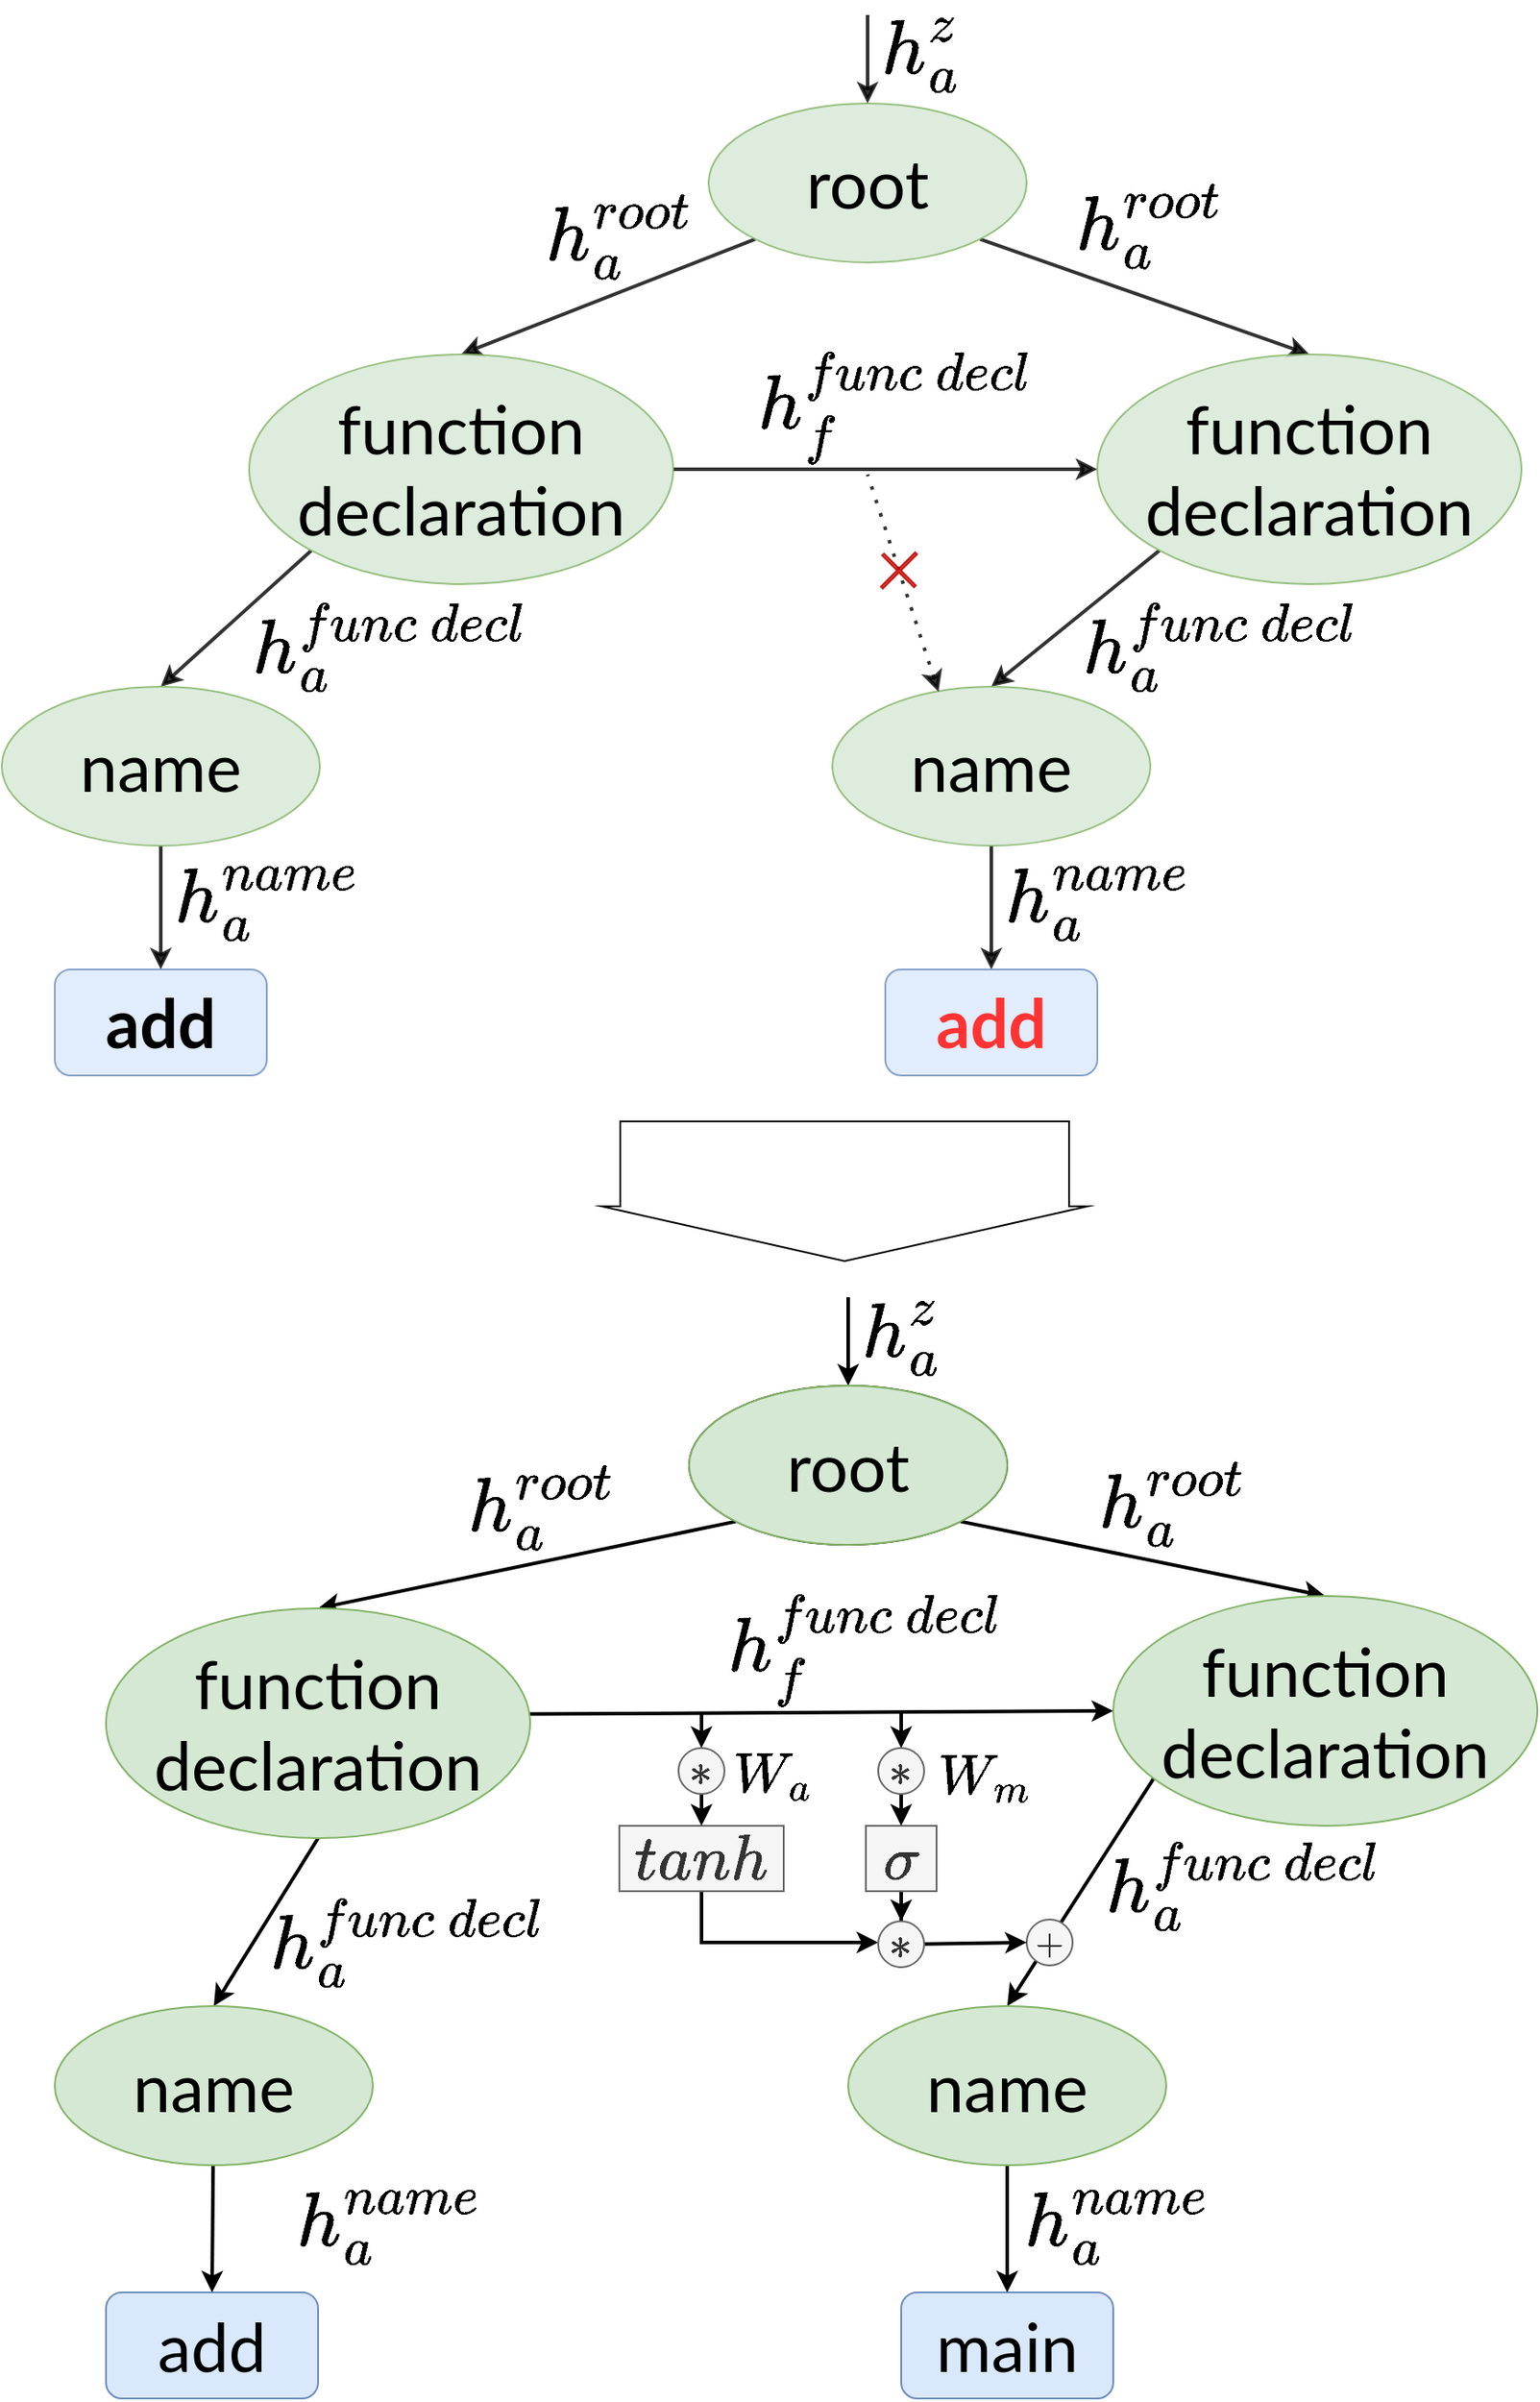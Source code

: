 <mxfile version="24.6.4" type="device">
  <diagram id="kIwlY32RSeNs6Q6oYAqt" name="Page-1">
    <mxGraphModel dx="2868" dy="2054" grid="1" gridSize="10" guides="1" tooltips="1" connect="1" arrows="1" fold="1" page="1" pageScale="1" pageWidth="827" pageHeight="1169" math="1" shadow="0">
      <root>
        <mxCell id="0" />
        <mxCell id="1" parent="0" />
        <mxCell id="16p-zsdsdj_W6NwrwIpp-1" style="rounded=0;orthogonalLoop=1;jettySize=auto;html=1;exitX=0;exitY=1;exitDx=0;exitDy=0;entryX=0.5;entryY=0;entryDx=0;entryDy=0;fontFamily=Lato;fontSource=https%3A%2F%2Ffonts.googleapis.com%2Fcss%3Ffamily%3DLato;fontSize=38;strokeWidth=2;opacity=80;" parent="1" source="16p-zsdsdj_W6NwrwIpp-3" target="16p-zsdsdj_W6NwrwIpp-6" edge="1">
          <mxGeometry relative="1" as="geometry" />
        </mxCell>
        <mxCell id="16p-zsdsdj_W6NwrwIpp-2" style="edgeStyle=none;rounded=0;orthogonalLoop=1;jettySize=auto;html=1;exitX=1;exitY=1;exitDx=0;exitDy=0;entryX=0.5;entryY=0;entryDx=0;entryDy=0;fontFamily=Lato;fontSource=https%3A%2F%2Ffonts.googleapis.com%2Fcss%3Ffamily%3DLato;fontSize=38;strokeWidth=2;opacity=80;" parent="1" source="16p-zsdsdj_W6NwrwIpp-3" target="16p-zsdsdj_W6NwrwIpp-8" edge="1">
          <mxGeometry relative="1" as="geometry" />
        </mxCell>
        <mxCell id="16p-zsdsdj_W6NwrwIpp-3" value="root" style="ellipse;whiteSpace=wrap;html=1;strokeColor=#82b366;fillColor=#d5e8d4;fontFamily=Lato;fontSource=https%3A%2F%2Ffonts.googleapis.com%2Fcss%3Ffamily%3DLato;fontSize=38;opacity=80;" parent="1" vertex="1">
          <mxGeometry x="1160" y="444.48" width="180" height="90" as="geometry" />
        </mxCell>
        <mxCell id="16p-zsdsdj_W6NwrwIpp-4" style="edgeStyle=none;rounded=0;orthogonalLoop=1;jettySize=auto;html=1;exitX=0;exitY=1;exitDx=0;exitDy=0;entryX=0.5;entryY=0;entryDx=0;entryDy=0;fontSize=38;fontFamily=Lato;fontSource=https%3A%2F%2Ffonts.googleapis.com%2Fcss%3Ffamily%3DLato;strokeWidth=2;opacity=80;" parent="1" source="16p-zsdsdj_W6NwrwIpp-6" target="16p-zsdsdj_W6NwrwIpp-10" edge="1">
          <mxGeometry relative="1" as="geometry" />
        </mxCell>
        <mxCell id="16p-zsdsdj_W6NwrwIpp-5" style="edgeStyle=none;rounded=0;orthogonalLoop=1;jettySize=auto;html=1;entryX=0;entryY=0.5;entryDx=0;entryDy=0;fontSize=38;fontFamily=Lato;fontSource=https%3A%2F%2Ffonts.googleapis.com%2Fcss%3Ffamily%3DLato;strokeWidth=2;opacity=80;" parent="1" source="16p-zsdsdj_W6NwrwIpp-6" target="16p-zsdsdj_W6NwrwIpp-8" edge="1">
          <mxGeometry relative="1" as="geometry" />
        </mxCell>
        <mxCell id="16p-zsdsdj_W6NwrwIpp-6" value="function declaration" style="ellipse;whiteSpace=wrap;html=1;strokeColor=#82b366;fillColor=#d5e8d4;fontFamily=Lato;fontSource=https%3A%2F%2Ffonts.googleapis.com%2Fcss%3Ffamily%3DLato;fontSize=38;opacity=80;" parent="1" vertex="1">
          <mxGeometry x="900" y="586.49" width="240" height="130" as="geometry" />
        </mxCell>
        <mxCell id="16p-zsdsdj_W6NwrwIpp-7" style="edgeStyle=none;rounded=0;orthogonalLoop=1;jettySize=auto;html=1;exitX=0;exitY=1;exitDx=0;exitDy=0;entryX=0.5;entryY=0;entryDx=0;entryDy=0;fontSize=38;endArrow=classic;endFill=1;fontFamily=Lato;fontSource=https%3A%2F%2Ffonts.googleapis.com%2Fcss%3Ffamily%3DLato;strokeWidth=2;opacity=80;" parent="1" source="16p-zsdsdj_W6NwrwIpp-8" target="16p-zsdsdj_W6NwrwIpp-12" edge="1">
          <mxGeometry relative="1" as="geometry" />
        </mxCell>
        <mxCell id="16p-zsdsdj_W6NwrwIpp-8" value="function declaration" style="ellipse;whiteSpace=wrap;html=1;strokeColor=#82b366;fillColor=#d5e8d4;fontFamily=Lato;fontSource=https%3A%2F%2Ffonts.googleapis.com%2Fcss%3Ffamily%3DLato;fontSize=38;opacity=80;" parent="1" vertex="1">
          <mxGeometry x="1380" y="586.49" width="240" height="130" as="geometry" />
        </mxCell>
        <mxCell id="16p-zsdsdj_W6NwrwIpp-9" style="edgeStyle=none;rounded=0;orthogonalLoop=1;jettySize=auto;html=1;entryX=0.5;entryY=0;entryDx=0;entryDy=0;fontFamily=Lato;fontSource=https%3A%2F%2Ffonts.googleapis.com%2Fcss%3Ffamily%3DLato;fontSize=38;strokeWidth=2;opacity=80;" parent="1" source="16p-zsdsdj_W6NwrwIpp-10" target="16p-zsdsdj_W6NwrwIpp-56" edge="1">
          <mxGeometry relative="1" as="geometry">
            <mxPoint x="990" y="844.48" as="targetPoint" />
          </mxGeometry>
        </mxCell>
        <mxCell id="16p-zsdsdj_W6NwrwIpp-10" value="name" style="ellipse;whiteSpace=wrap;html=1;strokeColor=#82b366;fillColor=#d5e8d4;fontFamily=Lato;fontSource=https%3A%2F%2Ffonts.googleapis.com%2Fcss%3Ffamily%3DLato;fontSize=38;opacity=80;" parent="1" vertex="1">
          <mxGeometry x="760" y="774.48" width="180" height="90" as="geometry" />
        </mxCell>
        <mxCell id="16p-zsdsdj_W6NwrwIpp-11" style="edgeStyle=none;rounded=0;orthogonalLoop=1;jettySize=auto;html=1;exitX=0.5;exitY=1;exitDx=0;exitDy=0;entryX=0.5;entryY=0;entryDx=0;entryDy=0;fontFamily=Lato;fontSource=https%3A%2F%2Ffonts.googleapis.com%2Fcss%3Ffamily%3DLato;fontSize=38;strokeWidth=2;opacity=80;" parent="1" source="16p-zsdsdj_W6NwrwIpp-12" target="16p-zsdsdj_W6NwrwIpp-57" edge="1">
          <mxGeometry relative="1" as="geometry">
            <mxPoint x="1310" y="844.48" as="targetPoint" />
          </mxGeometry>
        </mxCell>
        <mxCell id="16p-zsdsdj_W6NwrwIpp-12" value="name" style="ellipse;whiteSpace=wrap;html=1;strokeColor=#82b366;fillColor=#d5e8d4;fontFamily=Lato;fontSource=https%3A%2F%2Ffonts.googleapis.com%2Fcss%3Ffamily%3DLato;fontSize=38;opacity=80;" parent="1" vertex="1">
          <mxGeometry x="1230" y="774.48" width="180" height="90" as="geometry" />
        </mxCell>
        <mxCell id="16p-zsdsdj_W6NwrwIpp-13" value="$$h_a^{root}$$" style="text;html=1;strokeColor=none;fillColor=none;align=center;verticalAlign=middle;whiteSpace=wrap;rounded=0;fontSize=38;fontFamily=Lato;fontSource=https%3A%2F%2Ffonts.googleapis.com%2Fcss%3Ffamily%3DLato;opacity=80;" parent="1" vertex="1">
          <mxGeometry x="1090" y="510.48" width="40" height="20" as="geometry" />
        </mxCell>
        <mxCell id="16p-zsdsdj_W6NwrwIpp-14" value="$$h_a^{root}$$" style="text;html=1;strokeColor=none;fillColor=none;align=center;verticalAlign=middle;whiteSpace=wrap;rounded=0;fontSize=38;fontFamily=Lato;fontSource=https%3A%2F%2Ffonts.googleapis.com%2Fcss%3Ffamily%3DLato;opacity=80;" parent="1" vertex="1">
          <mxGeometry x="1390" y="504.48" width="40" height="20" as="geometry" />
        </mxCell>
        <mxCell id="16p-zsdsdj_W6NwrwIpp-15" value="" style="endArrow=classic;html=1;fontSize=38;entryX=0.5;entryY=0;entryDx=0;entryDy=0;fontFamily=Lato;fontSource=https%3A%2F%2Ffonts.googleapis.com%2Fcss%3Ffamily%3DLato;strokeWidth=2;opacity=80;" parent="1" target="16p-zsdsdj_W6NwrwIpp-3" edge="1">
          <mxGeometry width="50" height="50" relative="1" as="geometry">
            <mxPoint x="1250" y="394.48" as="sourcePoint" />
            <mxPoint x="1190" y="524.48" as="targetPoint" />
          </mxGeometry>
        </mxCell>
        <mxCell id="16p-zsdsdj_W6NwrwIpp-16" value="$$h_a^{z}$$" style="text;html=1;strokeColor=none;fillColor=none;align=center;verticalAlign=middle;whiteSpace=wrap;rounded=0;fontSize=38;fontFamily=Lato;fontSource=https%3A%2F%2Ffonts.googleapis.com%2Fcss%3Ffamily%3DLato;opacity=80;" parent="1" vertex="1">
          <mxGeometry x="1260" y="404.48" width="40" height="20" as="geometry" />
        </mxCell>
        <mxCell id="16p-zsdsdj_W6NwrwIpp-17" value="$$h_f^{func\ decl}$$" style="text;html=1;strokeColor=none;fillColor=none;align=center;verticalAlign=middle;whiteSpace=wrap;rounded=0;fontSize=38;fontFamily=Lato;fontSource=https%3A%2F%2Ffonts.googleapis.com%2Fcss%3Ffamily%3DLato;opacity=80;" parent="1" vertex="1">
          <mxGeometry x="1245.74" y="606.47" width="40" height="20" as="geometry" />
        </mxCell>
        <mxCell id="16p-zsdsdj_W6NwrwIpp-18" value="$$h_a^{func\ decl}$$" style="text;html=1;strokeColor=none;fillColor=none;align=center;verticalAlign=middle;whiteSpace=wrap;rounded=0;fontSize=38;fontFamily=Lato;fontSource=https%3A%2F%2Ffonts.googleapis.com%2Fcss%3Ffamily%3DLato;opacity=80;" parent="1" vertex="1">
          <mxGeometry x="1430" y="742.48" width="40" height="20" as="geometry" />
        </mxCell>
        <mxCell id="16p-zsdsdj_W6NwrwIpp-19" value="$$h_a^{func\ decl}$$" style="text;html=1;strokeColor=none;fillColor=none;align=center;verticalAlign=middle;whiteSpace=wrap;rounded=0;fontSize=38;fontFamily=Lato;fontSource=https%3A%2F%2Ffonts.googleapis.com%2Fcss%3Ffamily%3DLato;opacity=80;" parent="1" vertex="1">
          <mxGeometry x="960" y="742.48" width="40" height="20" as="geometry" />
        </mxCell>
        <mxCell id="16p-zsdsdj_W6NwrwIpp-20" value="" style="endArrow=none;dashed=1;html=1;dashPattern=1 3;strokeWidth=2;fontSize=38;exitX=0.334;exitY=0.032;exitDx=0;exitDy=0;exitPerimeter=0;fillColor=#e51400;startArrow=classic;startFill=1;fontFamily=Lato;fontSource=https%3A%2F%2Ffonts.googleapis.com%2Fcss%3Ffamily%3DLato;opacity=80;" parent="1" source="16p-zsdsdj_W6NwrwIpp-12" edge="1">
          <mxGeometry width="50" height="50" relative="1" as="geometry">
            <mxPoint x="1277.24" y="776.48" as="sourcePoint" />
            <mxPoint x="1250" y="654.48" as="targetPoint" />
          </mxGeometry>
        </mxCell>
        <mxCell id="16p-zsdsdj_W6NwrwIpp-21" value="" style="shape=cross;whiteSpace=wrap;html=1;fontSize=38;strokeColor=#B20000;fillColor=#e51400;size=0.062;fontColor=#ffffff;rotation=45;fontFamily=Lato;fontSource=https%3A%2F%2Ffonts.googleapis.com%2Fcss%3Ffamily%3DLato;opacity=80;" parent="1" vertex="1">
          <mxGeometry x="1255" y="695.02" width="25.49" height="27.47" as="geometry" />
        </mxCell>
        <mxCell id="16p-zsdsdj_W6NwrwIpp-22" value="$$h_a^{name}$$" style="text;html=1;strokeColor=none;fillColor=none;align=center;verticalAlign=middle;whiteSpace=wrap;rounded=0;fontSize=38;fontFamily=Lato;fontSource=https%3A%2F%2Ffonts.googleapis.com%2Fcss%3Ffamily%3DLato;opacity=80;" parent="1" vertex="1">
          <mxGeometry x="890" y="884.48" width="40" height="20" as="geometry" />
        </mxCell>
        <mxCell id="16p-zsdsdj_W6NwrwIpp-23" value="$$h_a^{name}$$" style="text;html=1;strokeColor=none;fillColor=none;align=center;verticalAlign=middle;whiteSpace=wrap;rounded=0;fontSize=38;fontFamily=Lato;fontSource=https%3A%2F%2Ffonts.googleapis.com%2Fcss%3Ffamily%3DLato;opacity=80;" parent="1" vertex="1">
          <mxGeometry x="1360" y="884.48" width="40" height="20" as="geometry" />
        </mxCell>
        <mxCell id="16p-zsdsdj_W6NwrwIpp-24" style="rounded=0;orthogonalLoop=1;jettySize=auto;html=1;exitX=0;exitY=1;exitDx=0;exitDy=0;entryX=0.5;entryY=0;entryDx=0;entryDy=0;fontFamily=Lato;fontSource=https%3A%2F%2Ffonts.googleapis.com%2Fcss%3Ffamily%3DLato;fontSize=38;strokeWidth=2;" parent="1" source="16p-zsdsdj_W6NwrwIpp-26" target="16p-zsdsdj_W6NwrwIpp-62" edge="1">
          <mxGeometry relative="1" as="geometry">
            <mxPoint x="1029" y="1310" as="targetPoint" />
          </mxGeometry>
        </mxCell>
        <mxCell id="16p-zsdsdj_W6NwrwIpp-25" style="edgeStyle=none;rounded=0;orthogonalLoop=1;jettySize=auto;html=1;exitX=1;exitY=1;exitDx=0;exitDy=0;entryX=0.5;entryY=0;entryDx=0;entryDy=0;fontFamily=Lato;fontSource=https%3A%2F%2Ffonts.googleapis.com%2Fcss%3Ffamily%3DLato;fontSize=38;strokeWidth=2;" parent="1" source="16p-zsdsdj_W6NwrwIpp-26" target="16p-zsdsdj_W6NwrwIpp-61" edge="1">
          <mxGeometry relative="1" as="geometry">
            <mxPoint x="1479" y="1310.0" as="targetPoint" />
          </mxGeometry>
        </mxCell>
        <mxCell id="16p-zsdsdj_W6NwrwIpp-26" value="root" style="ellipse;whiteSpace=wrap;html=1;strokeColor=#000000;fillColor=#ffffff;fontFamily=Lato;fontSource=https%3A%2F%2Ffonts.googleapis.com%2Fcss%3Ffamily%3DLato;fontSize=38;" parent="1" vertex="1">
          <mxGeometry x="1149" y="1170" width="180" height="90" as="geometry" />
        </mxCell>
        <mxCell id="16p-zsdsdj_W6NwrwIpp-27" style="edgeStyle=none;rounded=0;orthogonalLoop=1;jettySize=auto;html=1;exitX=0.5;exitY=1;exitDx=0;exitDy=0;entryX=0.5;entryY=0;entryDx=0;entryDy=0;fontSize=38;fontFamily=Lato;fontSource=https%3A%2F%2Ffonts.googleapis.com%2Fcss%3Ffamily%3DLato;strokeWidth=2;" parent="1" source="16p-zsdsdj_W6NwrwIpp-62" target="16p-zsdsdj_W6NwrwIpp-64" edge="1">
          <mxGeometry relative="1" as="geometry">
            <mxPoint x="965.36" y="1386.82" as="sourcePoint" />
            <mxPoint x="889.0" y="1503.18" as="targetPoint" />
          </mxGeometry>
        </mxCell>
        <mxCell id="16p-zsdsdj_W6NwrwIpp-28" style="edgeStyle=none;rounded=0;orthogonalLoop=1;jettySize=auto;html=1;entryX=0;entryY=0.5;entryDx=0;entryDy=0;fontSize=38;fontFamily=Lato;fontSource=https%3A%2F%2Ffonts.googleapis.com%2Fcss%3Ffamily%3DLato;exitX=0.995;exitY=0.46;exitDx=0;exitDy=0;exitPerimeter=0;strokeWidth=2;" parent="1" source="16p-zsdsdj_W6NwrwIpp-62" target="16p-zsdsdj_W6NwrwIpp-61" edge="1">
          <mxGeometry relative="1" as="geometry">
            <mxPoint x="1119" y="1355" as="sourcePoint" />
            <mxPoint x="1389.0" y="1355.0" as="targetPoint" />
          </mxGeometry>
        </mxCell>
        <mxCell id="16p-zsdsdj_W6NwrwIpp-29" style="edgeStyle=none;rounded=0;orthogonalLoop=1;jettySize=auto;html=1;exitX=0;exitY=1;exitDx=0;exitDy=0;entryX=0.5;entryY=0;entryDx=0;entryDy=0;fontSize=38;endArrow=classic;endFill=1;fontFamily=Lato;fontSource=https%3A%2F%2Ffonts.googleapis.com%2Fcss%3Ffamily%3DLato;strokeWidth=2;" parent="1" target="16p-zsdsdj_W6NwrwIpp-66" edge="1">
          <mxGeometry relative="1" as="geometry">
            <mxPoint x="1415.36" y="1386.82" as="sourcePoint" />
            <mxPoint x="1350.0" y="1503.18" as="targetPoint" />
          </mxGeometry>
        </mxCell>
        <mxCell id="16p-zsdsdj_W6NwrwIpp-30" value="$$h_a^{root}$$" style="text;html=1;strokeColor=none;fillColor=none;align=center;verticalAlign=middle;whiteSpace=wrap;rounded=0;fontSize=38;fontFamily=Lato;fontSource=https%3A%2F%2Ffonts.googleapis.com%2Fcss%3Ffamily%3DLato;" parent="1" vertex="1">
          <mxGeometry x="1046" y="1228.99" width="40" height="20" as="geometry" />
        </mxCell>
        <mxCell id="16p-zsdsdj_W6NwrwIpp-31" value="$$h_a^{root}$$" style="text;html=1;strokeColor=none;fillColor=none;align=center;verticalAlign=middle;whiteSpace=wrap;rounded=0;fontSize=38;fontFamily=Lato;fontSource=https%3A%2F%2Ffonts.googleapis.com%2Fcss%3Ffamily%3DLato;" parent="1" vertex="1">
          <mxGeometry x="1403" y="1226.99" width="40" height="20" as="geometry" />
        </mxCell>
        <mxCell id="16p-zsdsdj_W6NwrwIpp-32" value="" style="endArrow=classic;html=1;fontSize=38;entryX=0.5;entryY=0;entryDx=0;entryDy=0;fontFamily=Lato;fontSource=https%3A%2F%2Ffonts.googleapis.com%2Fcss%3Ffamily%3DLato;strokeWidth=2;" parent="1" target="16p-zsdsdj_W6NwrwIpp-26" edge="1">
          <mxGeometry width="50" height="50" relative="1" as="geometry">
            <mxPoint x="1239" y="1120" as="sourcePoint" />
            <mxPoint x="1179" y="1250" as="targetPoint" />
          </mxGeometry>
        </mxCell>
        <mxCell id="16p-zsdsdj_W6NwrwIpp-33" value="$$h_a^{z}$$" style="text;html=1;strokeColor=none;fillColor=none;align=center;verticalAlign=middle;whiteSpace=wrap;rounded=0;fontSize=38;fontFamily=Lato;fontSource=https%3A%2F%2Ffonts.googleapis.com%2Fcss%3Ffamily%3DLato;" parent="1" vertex="1">
          <mxGeometry x="1249" y="1130" width="40" height="20" as="geometry" />
        </mxCell>
        <mxCell id="16p-zsdsdj_W6NwrwIpp-34" value="$$h_f^{func\ decl}$$" style="text;html=1;strokeColor=none;fillColor=none;align=center;verticalAlign=middle;whiteSpace=wrap;rounded=0;fontSize=38;fontFamily=Lato;fontSource=https%3A%2F%2Ffonts.googleapis.com%2Fcss%3Ffamily%3DLato;" parent="1" vertex="1">
          <mxGeometry x="1229" y="1308.99" width="40" height="20" as="geometry" />
        </mxCell>
        <mxCell id="16p-zsdsdj_W6NwrwIpp-35" value="$$h_a^{func\ decl}$$" style="text;html=1;strokeColor=none;fillColor=none;align=center;verticalAlign=middle;whiteSpace=wrap;rounded=0;fontSize=38;fontFamily=Lato;fontSource=https%3A%2F%2Ffonts.googleapis.com%2Fcss%3Ffamily%3DLato;" parent="1" vertex="1">
          <mxGeometry x="1443" y="1442.99" width="40" height="20" as="geometry" />
        </mxCell>
        <mxCell id="16p-zsdsdj_W6NwrwIpp-36" value="$$h_a^{func\ decl}$$" style="text;html=1;strokeColor=none;fillColor=none;align=center;verticalAlign=middle;whiteSpace=wrap;rounded=0;fontSize=38;fontFamily=Lato;fontSource=https%3A%2F%2Ffonts.googleapis.com%2Fcss%3Ffamily%3DLato;" parent="1" vertex="1">
          <mxGeometry x="970" y="1475" width="40" height="20" as="geometry" />
        </mxCell>
        <mxCell id="16p-zsdsdj_W6NwrwIpp-37" value="$$h_a^{name}$$" style="text;html=1;strokeColor=none;fillColor=none;align=center;verticalAlign=middle;whiteSpace=wrap;rounded=0;fontSize=38;fontFamily=Lato;fontSource=https%3A%2F%2Ffonts.googleapis.com%2Fcss%3Ffamily%3DLato;" parent="1" vertex="1">
          <mxGeometry x="959" y="1632.99" width="40" height="20" as="geometry" />
        </mxCell>
        <mxCell id="16p-zsdsdj_W6NwrwIpp-38" value="$$h_a^{name}$$" style="text;html=1;strokeColor=none;fillColor=none;align=center;verticalAlign=middle;whiteSpace=wrap;rounded=0;fontSize=38;fontFamily=Lato;fontSource=https%3A%2F%2Ffonts.googleapis.com%2Fcss%3Ffamily%3DLato;" parent="1" vertex="1">
          <mxGeometry x="1371" y="1632.99" width="40" height="20" as="geometry" />
        </mxCell>
        <mxCell id="16p-zsdsdj_W6NwrwIpp-39" value="$$+$$" style="ellipse;whiteSpace=wrap;html=1;aspect=fixed;fontSize=18;strokeColor=#666666;fillColor=#f5f5f5;fontColor=#333333;fontFamily=Lato;fontSource=https%3A%2F%2Ffonts.googleapis.com%2Fcss%3Ffamily%3DLato;fontStyle=0" parent="1" vertex="1">
          <mxGeometry x="1340.01" y="1472" width="25.99" height="25.99" as="geometry" />
        </mxCell>
        <mxCell id="16p-zsdsdj_W6NwrwIpp-40" style="edgeStyle=orthogonalEdgeStyle;rounded=0;orthogonalLoop=1;jettySize=auto;html=1;fontSize=38;startArrow=none;startFill=0;endArrow=classic;endFill=1;strokeColor=#000000;strokeWidth=2;fontFamily=Lato;fontSource=https%3A%2F%2Ffonts.googleapis.com%2Fcss%3Ffamily%3DLato;" parent="1" source="16p-zsdsdj_W6NwrwIpp-41" target="16p-zsdsdj_W6NwrwIpp-53" edge="1">
          <mxGeometry relative="1" as="geometry">
            <Array as="points" />
          </mxGeometry>
        </mxCell>
        <mxCell id="16p-zsdsdj_W6NwrwIpp-41" value="$$\sigma$$" style="rounded=0;whiteSpace=wrap;html=1;fontSize=31;strokeColor=#666666;fillColor=#f5f5f5;fontColor=#333333;fontFamily=Lato;fontSource=https%3A%2F%2Ffonts.googleapis.com%2Fcss%3Ffamily%3DLato;" parent="1" vertex="1">
          <mxGeometry x="1249" y="1418.99" width="40" height="36.99" as="geometry" />
        </mxCell>
        <mxCell id="16p-zsdsdj_W6NwrwIpp-42" style="edgeStyle=orthogonalEdgeStyle;rounded=0;orthogonalLoop=1;jettySize=auto;html=1;entryX=0;entryY=0.5;entryDx=0;entryDy=0;fontSize=38;startArrow=none;startFill=0;endArrow=classic;endFill=1;strokeColor=#000000;strokeWidth=2;exitX=0.5;exitY=1;exitDx=0;exitDy=0;fontFamily=Lato;fontSource=https%3A%2F%2Ffonts.googleapis.com%2Fcss%3Ffamily%3DLato;" parent="1" source="16p-zsdsdj_W6NwrwIpp-43" target="16p-zsdsdj_W6NwrwIpp-53" edge="1">
          <mxGeometry relative="1" as="geometry">
            <Array as="points">
              <mxPoint x="1156" y="1485" />
            </Array>
          </mxGeometry>
        </mxCell>
        <mxCell id="16p-zsdsdj_W6NwrwIpp-43" value="$$tanh$$" style="rounded=0;whiteSpace=wrap;html=1;fontSize=32;strokeColor=#666666;fillColor=#f5f5f5;fontColor=#333333;fontFamily=Lato;fontSource=https%3A%2F%2Ffonts.googleapis.com%2Fcss%3Ffamily%3DLato;" parent="1" vertex="1">
          <mxGeometry x="1109.49" y="1418.99" width="93.01" height="36.99" as="geometry" />
        </mxCell>
        <mxCell id="16p-zsdsdj_W6NwrwIpp-44" style="edgeStyle=none;rounded=0;orthogonalLoop=1;jettySize=auto;html=1;fontSize=38;startArrow=classic;startFill=1;endArrow=none;endFill=0;strokeColor=#000000;strokeWidth=2;fontFamily=Lato;fontSource=https%3A%2F%2Ffonts.googleapis.com%2Fcss%3Ffamily%3DLato;" parent="1" source="16p-zsdsdj_W6NwrwIpp-46" edge="1">
          <mxGeometry relative="1" as="geometry">
            <mxPoint x="1156" y="1355" as="targetPoint" />
          </mxGeometry>
        </mxCell>
        <mxCell id="16p-zsdsdj_W6NwrwIpp-45" style="edgeStyle=none;rounded=0;orthogonalLoop=1;jettySize=auto;html=1;fontSize=38;startArrow=none;startFill=0;endArrow=classic;endFill=1;strokeColor=#000000;strokeWidth=2;fontFamily=Lato;fontSource=https%3A%2F%2Ffonts.googleapis.com%2Fcss%3Ffamily%3DLato;" parent="1" source="16p-zsdsdj_W6NwrwIpp-46" target="16p-zsdsdj_W6NwrwIpp-43" edge="1">
          <mxGeometry relative="1" as="geometry">
            <mxPoint x="1175.995" y="1430" as="targetPoint" />
          </mxGeometry>
        </mxCell>
        <mxCell id="16p-zsdsdj_W6NwrwIpp-46" value="$$*$$" style="ellipse;whiteSpace=wrap;html=1;aspect=fixed;fontSize=23;strokeColor=#666666;fillColor=#f5f5f5;fontColor=#333333;fontFamily=Lato;fontSource=https%3A%2F%2Ffonts.googleapis.com%2Fcss%3Ffamily%3DLato;" parent="1" vertex="1">
          <mxGeometry x="1143" y="1375" width="25.99" height="25.99" as="geometry" />
        </mxCell>
        <mxCell id="16p-zsdsdj_W6NwrwIpp-47" style="edgeStyle=none;rounded=0;orthogonalLoop=1;jettySize=auto;html=1;fontSize=38;startArrow=classic;startFill=1;endArrow=none;endFill=0;strokeColor=#000000;strokeWidth=2;fontFamily=Lato;fontSource=https%3A%2F%2Ffonts.googleapis.com%2Fcss%3Ffamily%3DLato;" parent="1" source="16p-zsdsdj_W6NwrwIpp-49" edge="1">
          <mxGeometry relative="1" as="geometry">
            <mxPoint x="1269" y="1355" as="targetPoint" />
          </mxGeometry>
        </mxCell>
        <mxCell id="16p-zsdsdj_W6NwrwIpp-48" style="edgeStyle=none;rounded=0;orthogonalLoop=1;jettySize=auto;html=1;fontSize=38;startArrow=none;startFill=0;endArrow=classic;endFill=1;strokeColor=#000000;strokeWidth=2;fontFamily=Lato;fontSource=https%3A%2F%2Ffonts.googleapis.com%2Fcss%3Ffamily%3DLato;" parent="1" source="16p-zsdsdj_W6NwrwIpp-49" target="16p-zsdsdj_W6NwrwIpp-41" edge="1">
          <mxGeometry relative="1" as="geometry" />
        </mxCell>
        <mxCell id="16p-zsdsdj_W6NwrwIpp-49" value="$$*$$" style="ellipse;whiteSpace=wrap;html=1;aspect=fixed;fontSize=23;strokeColor=#666666;fillColor=#f5f5f5;fontColor=#333333;fontFamily=Lato;fontSource=https%3A%2F%2Ffonts.googleapis.com%2Fcss%3Ffamily%3DLato;" parent="1" vertex="1">
          <mxGeometry x="1256" y="1375" width="25.99" height="25.99" as="geometry" />
        </mxCell>
        <mxCell id="16p-zsdsdj_W6NwrwIpp-50" style="edgeStyle=none;rounded=0;orthogonalLoop=1;jettySize=auto;html=1;exitX=0.25;exitY=0;exitDx=0;exitDy=0;fontSize=38;startArrow=classic;startFill=1;endArrow=none;endFill=0;strokeColor=#000000;strokeWidth=1;fontFamily=Lato;fontSource=https%3A%2F%2Ffonts.googleapis.com%2Fcss%3Ffamily%3DLato;" parent="1" source="16p-zsdsdj_W6NwrwIpp-31" target="16p-zsdsdj_W6NwrwIpp-31" edge="1">
          <mxGeometry relative="1" as="geometry" />
        </mxCell>
        <mxCell id="16p-zsdsdj_W6NwrwIpp-51" style="edgeStyle=none;rounded=0;orthogonalLoop=1;jettySize=auto;html=1;exitX=0.25;exitY=0;exitDx=0;exitDy=0;fontSize=38;startArrow=classic;startFill=1;endArrow=none;endFill=0;strokeColor=#000000;strokeWidth=1;fontFamily=Lato;fontSource=https%3A%2F%2Ffonts.googleapis.com%2Fcss%3Ffamily%3DLato;" parent="1" edge="1">
          <mxGeometry relative="1" as="geometry">
            <mxPoint x="1391" y="1243" as="sourcePoint" />
            <mxPoint x="1391" y="1243" as="targetPoint" />
          </mxGeometry>
        </mxCell>
        <mxCell id="16p-zsdsdj_W6NwrwIpp-52" style="rounded=0;orthogonalLoop=1;jettySize=auto;html=1;entryX=0;entryY=0.5;entryDx=0;entryDy=0;fontSize=38;startArrow=none;startFill=0;endArrow=classic;endFill=1;strokeColor=#000000;strokeWidth=2;fontFamily=Lato;fontSource=https%3A%2F%2Ffonts.googleapis.com%2Fcss%3Ffamily%3DLato;" parent="1" source="16p-zsdsdj_W6NwrwIpp-53" target="16p-zsdsdj_W6NwrwIpp-39" edge="1">
          <mxGeometry relative="1" as="geometry" />
        </mxCell>
        <mxCell id="16p-zsdsdj_W6NwrwIpp-53" value="$$*$$" style="ellipse;whiteSpace=wrap;html=1;aspect=fixed;fontSize=23;strokeColor=#666666;fillColor=#f5f5f5;fontColor=#333333;fontFamily=Lato;fontSource=https%3A%2F%2Ffonts.googleapis.com%2Fcss%3Ffamily%3DLato;" parent="1" vertex="1">
          <mxGeometry x="1256" y="1472.99" width="25.99" height="25.99" as="geometry" />
        </mxCell>
        <mxCell id="16p-zsdsdj_W6NwrwIpp-54" value="$$W_m$$" style="text;html=1;strokeColor=none;fillColor=none;align=center;verticalAlign=middle;whiteSpace=wrap;rounded=0;fontSize=28;fontFamily=Lato;fontSource=https%3A%2F%2Ffonts.googleapis.com%2Fcss%3Ffamily%3DLato;" parent="1" vertex="1">
          <mxGeometry x="1296.01" y="1379.99" width="40" height="20" as="geometry" />
        </mxCell>
        <mxCell id="16p-zsdsdj_W6NwrwIpp-55" value="$$W_a$$" style="text;html=1;strokeColor=none;fillColor=none;align=center;verticalAlign=middle;whiteSpace=wrap;rounded=0;fontSize=28;fontFamily=Lato;fontSource=https%3A%2F%2Ffonts.googleapis.com%2Fcss%3Ffamily%3DLato;" parent="1" vertex="1">
          <mxGeometry x="1176" y="1378.99" width="40" height="20" as="geometry" />
        </mxCell>
        <mxCell id="16p-zsdsdj_W6NwrwIpp-56" value="add" style="rounded=1;whiteSpace=wrap;html=1;fontSize=38;strokeColor=#6c8ebf;fillColor=#dae8fc;fontStyle=1;fontFamily=Lato;fontSource=https%3A%2F%2Ffonts.googleapis.com%2Fcss%3Ffamily%3DLato;opacity=80;" parent="1" vertex="1">
          <mxGeometry x="790" y="934.48" width="120" height="60" as="geometry" />
        </mxCell>
        <mxCell id="16p-zsdsdj_W6NwrwIpp-57" value="add" style="rounded=1;whiteSpace=wrap;html=1;fontSize=38;strokeColor=#6c8ebf;fillColor=#dae8fc;fontColor=#FF3333;fontStyle=1;fontFamily=Lato;fontSource=https%3A%2F%2Ffonts.googleapis.com%2Fcss%3Ffamily%3DLato;opacity=80;" parent="1" vertex="1">
          <mxGeometry x="1260" y="934.48" width="120" height="60" as="geometry" />
        </mxCell>
        <mxCell id="16p-zsdsdj_W6NwrwIpp-58" value="add" style="rounded=1;whiteSpace=wrap;html=1;fontSize=38;strokeColor=#6c8ebf;fillColor=#dae8fc;fontFamily=Lato;fontSource=https%3A%2F%2Ffonts.googleapis.com%2Fcss%3Ffamily%3DLato;" parent="1" vertex="1">
          <mxGeometry x="819" y="1682.99" width="120" height="60" as="geometry" />
        </mxCell>
        <mxCell id="16p-zsdsdj_W6NwrwIpp-59" value="main" style="rounded=1;whiteSpace=wrap;html=1;fontSize=38;strokeColor=#6c8ebf;fillColor=#dae8fc;fontFamily=Lato;fontSource=https%3A%2F%2Ffonts.googleapis.com%2Fcss%3Ffamily%3DLato;" parent="1" vertex="1">
          <mxGeometry x="1269" y="1682.99" width="120" height="60" as="geometry" />
        </mxCell>
        <mxCell id="16p-zsdsdj_W6NwrwIpp-60" value="root" style="ellipse;whiteSpace=wrap;html=1;strokeColor=#82b366;fillColor=#d5e8d4;fontFamily=Lato;fontSource=https%3A%2F%2Ffonts.googleapis.com%2Fcss%3Ffamily%3DLato;fontSize=38;" parent="1" vertex="1">
          <mxGeometry x="1149" y="1170" width="180" height="90" as="geometry" />
        </mxCell>
        <mxCell id="16p-zsdsdj_W6NwrwIpp-61" value="function declaration" style="ellipse;whiteSpace=wrap;html=1;strokeColor=#82b366;fillColor=#d5e8d4;fontFamily=Lato;fontSource=https%3A%2F%2Ffonts.googleapis.com%2Fcss%3Ffamily%3DLato;fontSize=38;" parent="1" vertex="1">
          <mxGeometry x="1389" y="1288.99" width="240" height="130" as="geometry" />
        </mxCell>
        <mxCell id="16p-zsdsdj_W6NwrwIpp-62" value="function declaration" style="ellipse;whiteSpace=wrap;html=1;strokeColor=#82b366;fillColor=#d5e8d4;fontFamily=Lato;fontSource=https%3A%2F%2Ffonts.googleapis.com%2Fcss%3Ffamily%3DLato;fontSize=38;" parent="1" vertex="1">
          <mxGeometry x="819" y="1296" width="240" height="130" as="geometry" />
        </mxCell>
        <mxCell id="16p-zsdsdj_W6NwrwIpp-63" style="edgeStyle=none;rounded=0;orthogonalLoop=1;jettySize=auto;html=1;entryX=0.5;entryY=0;entryDx=0;entryDy=0;fontFamily=Lato;fontSource=https%3A%2F%2Ffonts.googleapis.com%2Fcss%3Ffamily%3DLato;fontSize=38;fontColor=#66FF66;startArrow=none;startFill=0;endArrow=classic;endFill=1;strokeColor=#000000;strokeWidth=2;" parent="1" source="16p-zsdsdj_W6NwrwIpp-64" target="16p-zsdsdj_W6NwrwIpp-58" edge="1">
          <mxGeometry relative="1" as="geometry" />
        </mxCell>
        <mxCell id="16p-zsdsdj_W6NwrwIpp-64" value="name" style="ellipse;whiteSpace=wrap;html=1;strokeColor=#82b366;fillColor=#d5e8d4;fontFamily=Lato;fontSource=https%3A%2F%2Ffonts.googleapis.com%2Fcss%3Ffamily%3DLato;fontSize=38;" parent="1" vertex="1">
          <mxGeometry x="790" y="1520.99" width="180" height="90" as="geometry" />
        </mxCell>
        <mxCell id="16p-zsdsdj_W6NwrwIpp-65" style="edgeStyle=none;rounded=0;orthogonalLoop=1;jettySize=auto;html=1;exitX=0.5;exitY=1;exitDx=0;exitDy=0;entryX=0.5;entryY=0;entryDx=0;entryDy=0;fontFamily=Lato;fontSource=https%3A%2F%2Ffonts.googleapis.com%2Fcss%3Ffamily%3DLato;fontSize=38;fontColor=#66FF66;startArrow=none;startFill=0;endArrow=classic;endFill=1;strokeWidth=2;" parent="1" source="16p-zsdsdj_W6NwrwIpp-66" target="16p-zsdsdj_W6NwrwIpp-59" edge="1">
          <mxGeometry relative="1" as="geometry" />
        </mxCell>
        <mxCell id="16p-zsdsdj_W6NwrwIpp-66" value="name" style="ellipse;whiteSpace=wrap;html=1;strokeColor=#82b366;fillColor=#d5e8d4;fontFamily=Lato;fontSource=https%3A%2F%2Ffonts.googleapis.com%2Fcss%3Ffamily%3DLato;fontSize=38;" parent="1" vertex="1">
          <mxGeometry x="1239" y="1520.99" width="180" height="90" as="geometry" />
        </mxCell>
        <mxCell id="16p-zsdsdj_W6NwrwIpp-67" style="edgeStyle=none;rounded=0;orthogonalLoop=1;jettySize=auto;html=1;exitX=0.5;exitY=0;exitDx=0;exitDy=0;fontFamily=Lato;fontSource=https%3A%2F%2Ffonts.googleapis.com%2Fcss%3Ffamily%3DLato;fontSize=38;fontColor=#66FF66;startArrow=none;startFill=0;endArrow=classic;endFill=1;strokeColor=#FF3333;strokeWidth=1;opacity=80;" parent="1" source="16p-zsdsdj_W6NwrwIpp-14" target="16p-zsdsdj_W6NwrwIpp-14" edge="1">
          <mxGeometry relative="1" as="geometry" />
        </mxCell>
        <mxCell id="16p-zsdsdj_W6NwrwIpp-68" style="edgeStyle=none;rounded=0;orthogonalLoop=1;jettySize=auto;html=1;exitX=0.25;exitY=0;exitDx=0;exitDy=0;fontFamily=Lato;fontSource=https%3A%2F%2Ffonts.googleapis.com%2Fcss%3Ffamily%3DLato;fontSize=38;fontColor=#66FF66;startArrow=none;startFill=0;endArrow=classic;endFill=1;strokeColor=#FF3333;strokeWidth=1;opacity=80;" parent="1" edge="1">
          <mxGeometry relative="1" as="geometry">
            <mxPoint x="1110" y="520.48" as="sourcePoint" />
            <mxPoint x="1110" y="520.48" as="targetPoint" />
          </mxGeometry>
        </mxCell>
        <mxCell id="L7majHYi-ZHCTUcxYu_3-2" value="" style="shape=flexArrow;endArrow=classic;html=1;rounded=0;width=254;endSize=10;" edge="1" parent="1">
          <mxGeometry width="50" height="50" relative="1" as="geometry">
            <mxPoint x="1237" y="1020" as="sourcePoint" />
            <mxPoint x="1237" y="1100" as="targetPoint" />
          </mxGeometry>
        </mxCell>
      </root>
    </mxGraphModel>
  </diagram>
</mxfile>
